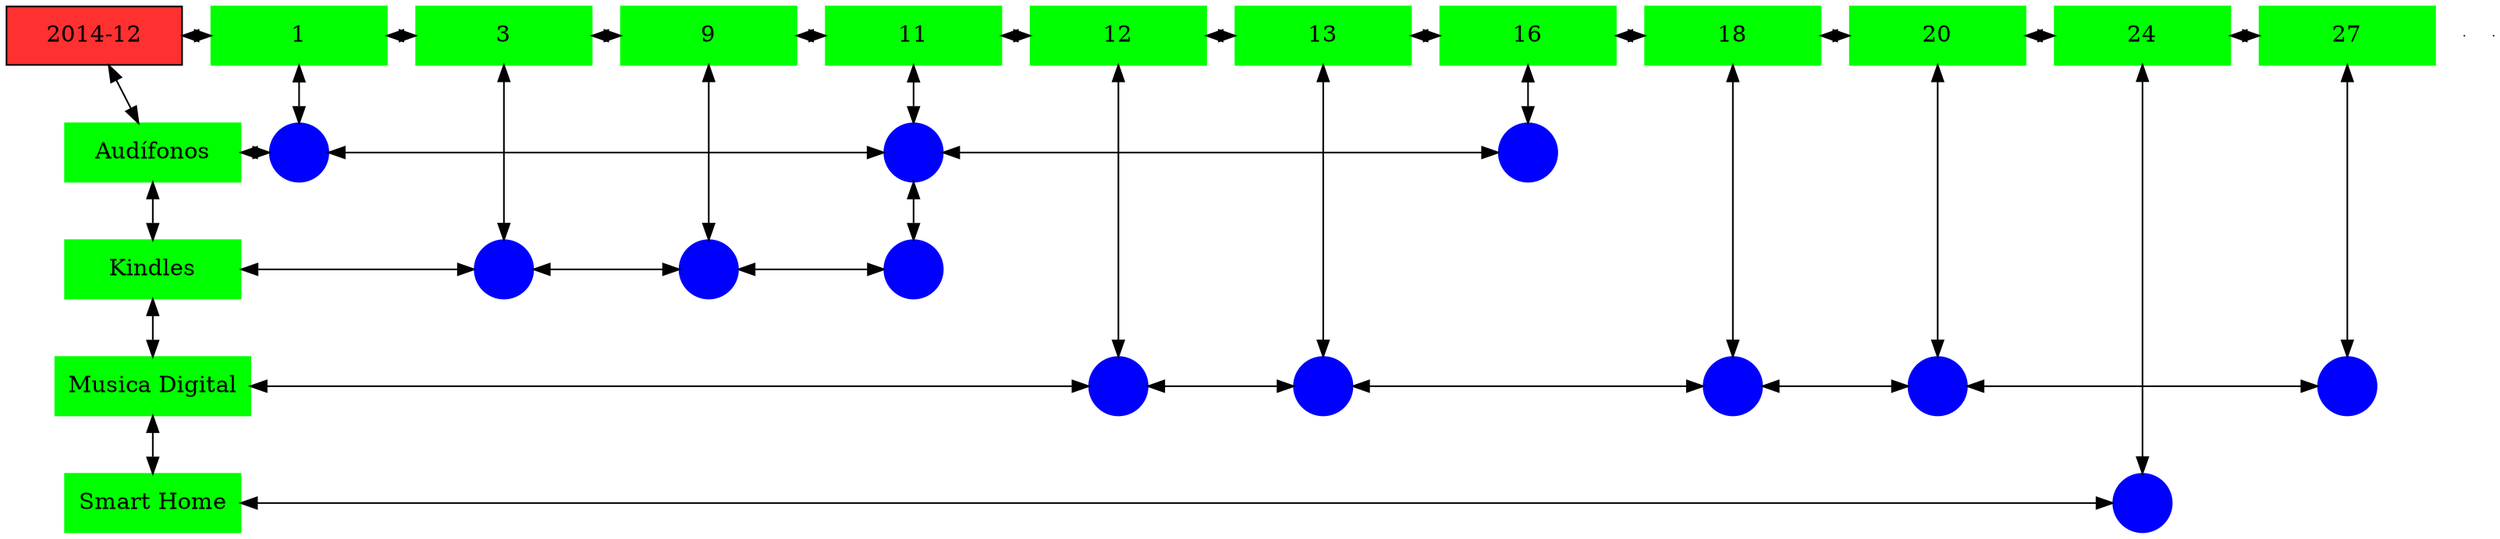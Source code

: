 digraph G{
node[shape="box"];
nodeMt[ label = "2014-12", width = 1.5, style = filled, fillcolor = firebrick1, group = 1 ];
e0[ shape = point, width = 0 ];
e1[ shape = point, width = 0 ];
node0xc001fc20f0[label="1",color=green,style =filled,width = 1.5 group=1];
nodeMt->node0xc001fc20f0[dir="both"];
{rank=same;nodeMt;node0xc001fc20f0;}
node0xc00216a910[label="3",color=green,style =filled,width = 1.5 group=3];
node0xc001fc20f0->node0xc00216a910[dir="both"];
{rank=same;node0xc001fc20f0;node0xc00216a910;}
node0xc0021364b0[label="9",color=green,style =filled,width = 1.5 group=9];
node0xc00216a910->node0xc0021364b0[dir="both"];
{rank=same;node0xc00216a910;node0xc0021364b0;}
node0xc001f3e9b0[label="11",color=green,style =filled,width = 1.5 group=11];
node0xc0021364b0->node0xc001f3e9b0[dir="both"];
{rank=same;node0xc0021364b0;node0xc001f3e9b0;}
node0xc002020f00[label="12",color=green,style =filled,width = 1.5 group=12];
node0xc001f3e9b0->node0xc002020f00[dir="both"];
{rank=same;node0xc001f3e9b0;node0xc002020f00;}
node0xc0022bdd10[label="13",color=green,style =filled,width = 1.5 group=13];
node0xc002020f00->node0xc0022bdd10[dir="both"];
{rank=same;node0xc002020f00;node0xc0022bdd10;}
node0xc001e63d60[label="16",color=green,style =filled,width = 1.5 group=16];
node0xc0022bdd10->node0xc001e63d60[dir="both"];
{rank=same;node0xc0022bdd10;node0xc001e63d60;}
node0xc001fc3d60[label="18",color=green,style =filled,width = 1.5 group=18];
node0xc001e63d60->node0xc001fc3d60[dir="both"];
{rank=same;node0xc001e63d60;node0xc001fc3d60;}
node0xc0022bd860[label="20",color=green,style =filled,width = 1.5 group=20];
node0xc001fc3d60->node0xc0022bd860[dir="both"];
{rank=same;node0xc001fc3d60;node0xc0022bd860;}
node0xc00225dd10[label="24",color=green,style =filled,width = 1.5 group=24];
node0xc0022bd860->node0xc00225dd10[dir="both"];
{rank=same;node0xc0022bd860;node0xc00225dd10;}
node0xc001edaf50[label="27",color=green,style =filled,width = 1.5 group=27];
node0xc00225dd10->node0xc001edaf50[dir="both"];
{rank=same;node0xc00225dd10;node0xc001edaf50;}
node0xc001e63d10[label="Audífonos",color=green,style =filled width = 1.5 group=1];
node0xc001fb5480[label="",color=blue,style =filled, width = 0.5 group=1 shape=circle];
node0xc001e63d10->node0xc001fb5480[dir="both"];
{rank=same;node0xc001e63d10;node0xc001fb5480;}
node0xc001f40080[label="",color=blue,style =filled, width = 0.5 group=11 shape=circle];
node0xc001fb5480->node0xc001f40080[dir="both"];
{rank=same;node0xc001f40080;node0xc001fb5480;}
node0xc001e5d600[label="",color=blue,style =filled, width = 0.5 group=16 shape=circle];
node0xc001f40080->node0xc001e5d600[dir="both"];
{rank=same;node0xc001e5d600;node0xc001f40080;}
node0xc002136460[label="Kindles",color=green,style =filled width = 1.5 group=1];
node0xc00216c680[label="",color=blue,style =filled, width = 0.5 group=3 shape=circle];
node0xc002136460->node0xc00216c680[dir="both"];
{rank=same;node0xc002136460;node0xc00216c680;}
node0xc00212b680[label="",color=blue,style =filled, width = 0.5 group=9 shape=circle];
node0xc00216c680->node0xc00212b680[dir="both"];
{rank=same;node0xc00212b680;node0xc00216c680;}
node0xc002157480[label="",color=blue,style =filled, width = 0.5 group=11 shape=circle];
node0xc00212b680->node0xc002157480[dir="both"];
{rank=same;node0xc002157480;node0xc00212b680;}
node0xc001edaf00[label="Musica Digital",color=green,style =filled width = 1.5 group=1];
node0xc002026a00[label="",color=blue,style =filled, width = 0.5 group=12 shape=circle];
node0xc001edaf00->node0xc002026a00[dir="both"];
{rank=same;node0xc001edaf00;node0xc002026a00;}
node0xc0022c6c00[label="",color=blue,style =filled, width = 0.5 group=13 shape=circle];
node0xc002026a00->node0xc0022c6c00[dir="both"];
{rank=same;node0xc0022c6c00;node0xc002026a00;}
node0xc001fc6900[label="",color=blue,style =filled, width = 0.5 group=18 shape=circle];
node0xc0022c6c00->node0xc001fc6900[dir="both"];
{rank=same;node0xc001fc6900;node0xc0022c6c00;}
node0xc0022c6800[label="",color=blue,style =filled, width = 0.5 group=20 shape=circle];
node0xc001fc6900->node0xc0022c6800[dir="both"];
{rank=same;node0xc0022c6800;node0xc001fc6900;}
node0xc001ed3680[label="",color=blue,style =filled, width = 0.5 group=27 shape=circle];
node0xc0022c6800->node0xc001ed3680[dir="both"];
{rank=same;node0xc001ed3680;node0xc0022c6800;}
node0xc00225dcc0[label="Smart Home",color=green,style =filled width = 1.5 group=1];
node0xc002259e80[label="",color=blue,style =filled, width = 0.5 group=24 shape=circle];
node0xc00225dcc0->node0xc002259e80[dir="both"];
{rank=same;node0xc00225dcc0;node0xc002259e80;}
node0xc001fc20f0->node0xc001fb5480[dir="both"];
node0xc00216a910->node0xc00216c680[dir="both"];
node0xc0021364b0->node0xc00212b680[dir="both"];
node0xc001f3e9b0->node0xc001f40080[dir="both"];
node0xc001f40080->node0xc002157480[dir="both"];
node0xc002020f00->node0xc002026a00[dir="both"];
node0xc0022bdd10->node0xc0022c6c00[dir="both"];
node0xc001e63d60->node0xc001e5d600[dir="both"];
node0xc001fc3d60->node0xc001fc6900[dir="both"];
node0xc0022bd860->node0xc0022c6800[dir="both"];
node0xc00225dd10->node0xc002259e80[dir="both"];
node0xc001edaf50->node0xc001ed3680[dir="both"];
nodeMt->node0xc001e63d10[dir="both"];
node0xc001e63d10->node0xc002136460[dir="both"];
node0xc002136460->node0xc001edaf00[dir="both"];
node0xc001edaf00->node0xc00225dcc0[dir="both"];
}

